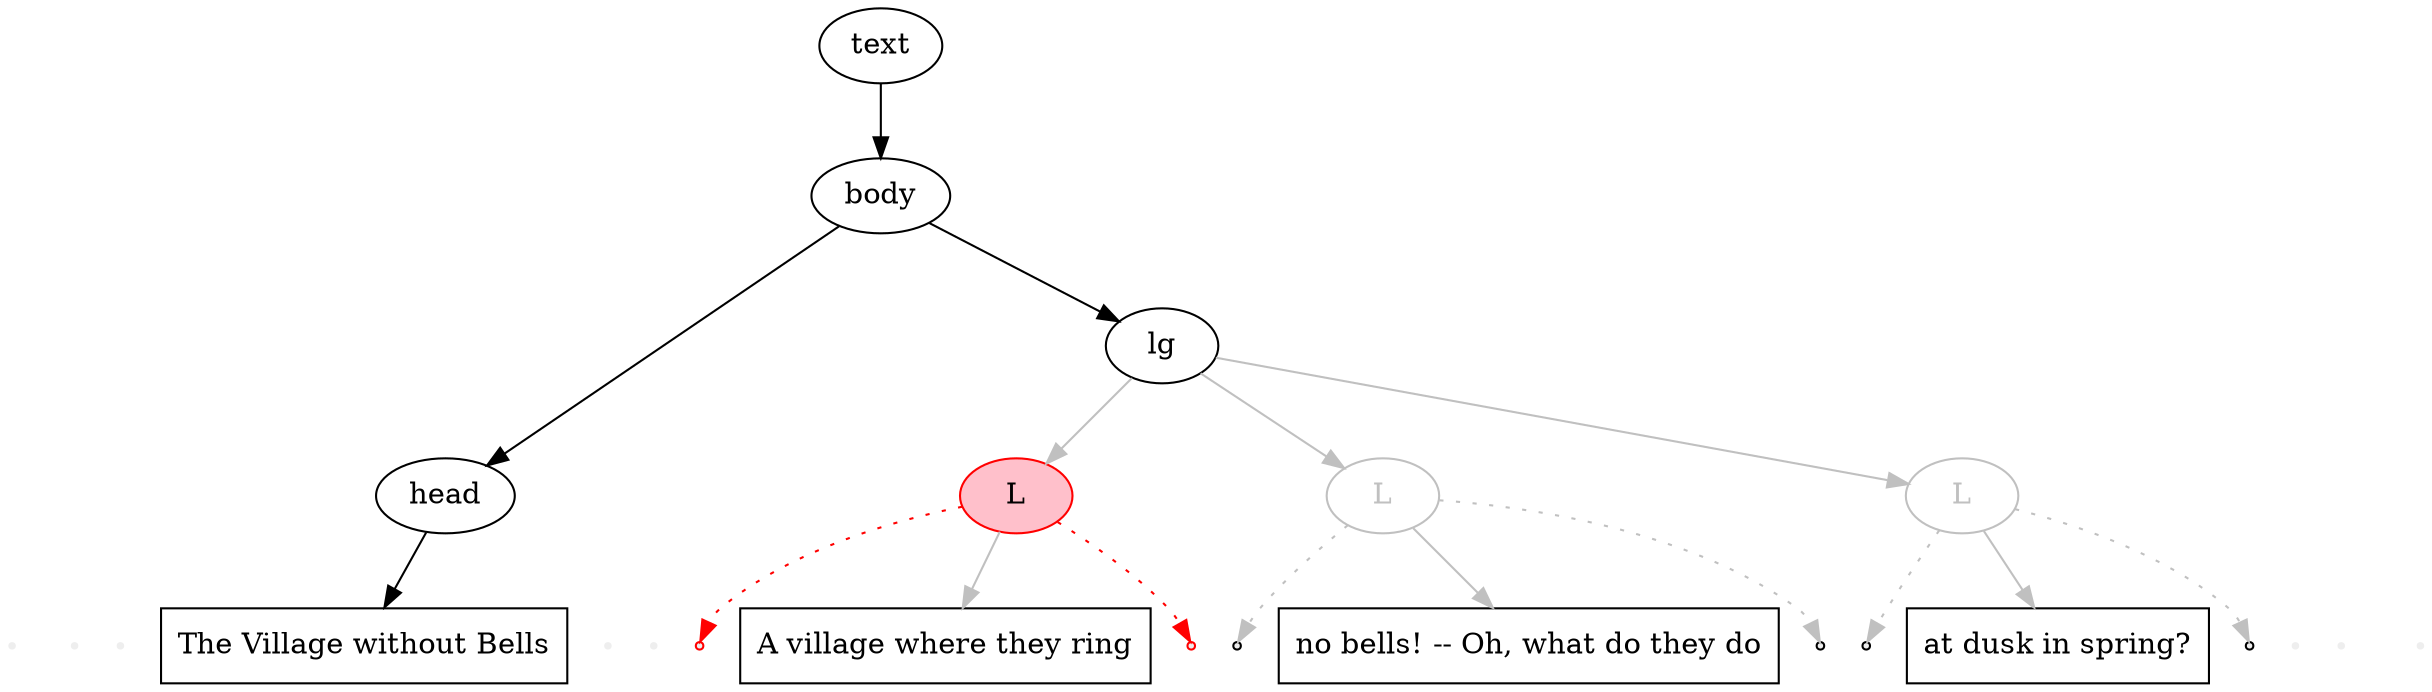digraph {
  node [shape=rectangle, ordering=out];
  edge [color=gray];
  
  subgraph {
  rank = same;
  node [color=black, shape=point, style=filled, fillcolor="#EEEEEE"];
  starttext [label="t\n(", color=transparent];
  startbody [label="b\n(", color=transparent];
  starthead [label="h\n(", color=transparent];
  endhead [label="h\n)", color=transparent];
  startlg [label="lg\n(", color=transparent];
  startl1 [label="l\n(", color=red];
  endl1 [label="l\n)", color=red];
  startl2 [label="l\n("];
  endl2 [label="l\n)"];
  startl3 [label="l\n("];
  endl3 [label="l\n)"];
  endlg [label="lg\n)", color=transparent];
  endbody [label="b\n)", color=transparent];
  endtext [label="t\nend", color=transparent];

  node [color=black, shape=box, style=solid];
  // shape=plaintext makes them disappear too much
  
  pcd0 [label="The Village without Bells"];
  pcd1 [label="A village where they ring"];
  pcd2 [label="no bells! -- Oh, what do they do"];
  pcd3 [label="at dusk in spring?"]
   }

  node [shape=oval, color=gray, fontcolor=gray];
  text [color=black, fontcolor=black];
  body [color=black, fontcolor=black];
  head [color=black, fontcolor=black];
  lg [color=black, fontcolor=black];
  l1 [label="L", color=red, fontcolor=black, style=filled, fillcolor=pink];
  l2 [label="L"];
  l3 [label="L"];
  text -> starttext [color=red, style=invis, arrowhead=none];
  text -> body [color=black];
  text -> endtext [color=red, style=invis, arrowhead=none];
  
  body -> startbody [color=red, style=invis, arrowhead=none];
  body -> head [color=black];
  body -> lg [color=black];
  body -> endbody [color=red, style=invis, arrowhead=none];

  head -> starthead [color=red, style=invis, arrowhead="none"];
  head -> pcd0 [color=black];
  head -> endhead [color=red, style=invis, arrowhead="none"];
  

  lg -> startlg [style=invis, arrowhead=none, color=red];
  lg -> l1;
  lg -> l2;
  lg -> l3;
  lg -> endlg [style=invis, color=red, arrowhead=none];


  l1 -> startl1 [color=red, style=dotted];
  l1 -> pcd1;
  l1 -> endl1 [color=red, style=dotted];
  

  l2 -> startl2 [style=dotted];
  l2 -> pcd2;
  l2 -> endl2 [style=dotted];
  

  l3 -> startl3 [style=dotted];
  l3 -> pcd3;
  l3 -> endl3 [style=dotted];
  
  
}